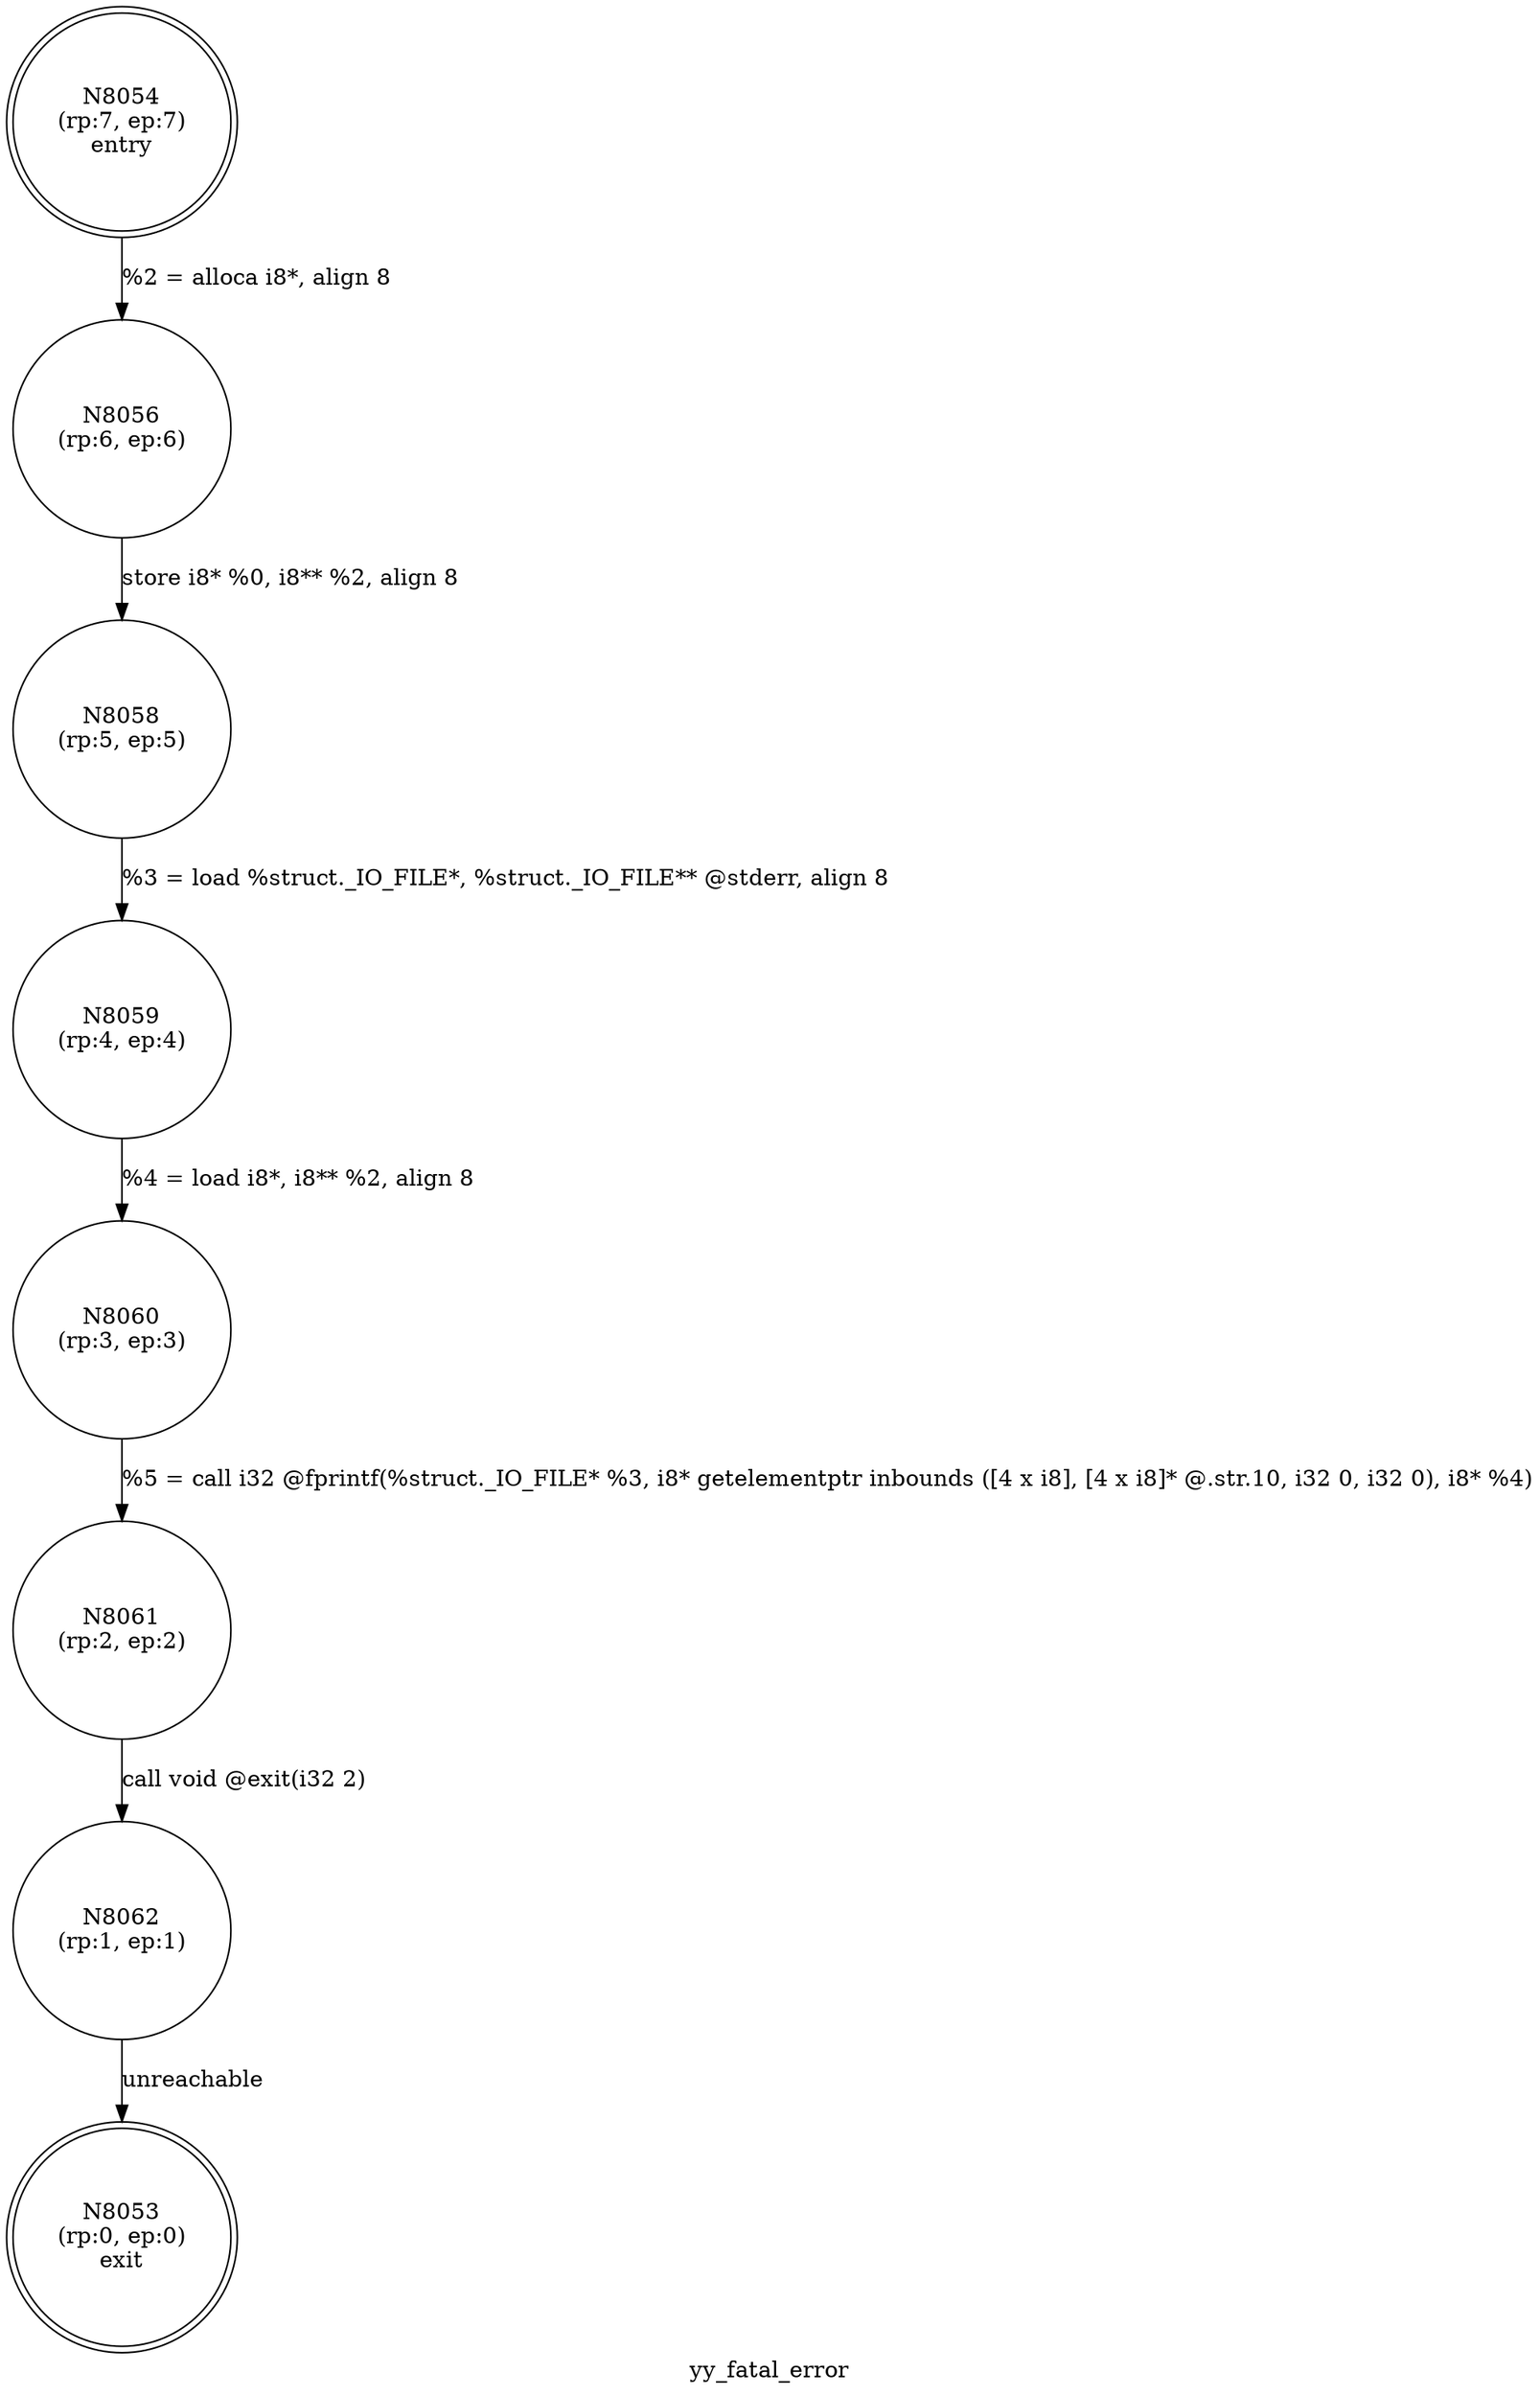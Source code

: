 digraph yy_fatal_error {
label="yy_fatal_error"
8053 [label="N8053\n(rp:0, ep:0)\nexit", shape="doublecircle"]
8054 [label="N8054\n(rp:7, ep:7)\nentry", shape="doublecircle"]
8054 -> 8056 [label="%2 = alloca i8*, align 8"]
8056 [label="N8056\n(rp:6, ep:6)", shape="circle"]
8056 -> 8058 [label="store i8* %0, i8** %2, align 8"]
8058 [label="N8058\n(rp:5, ep:5)", shape="circle"]
8058 -> 8059 [label="%3 = load %struct._IO_FILE*, %struct._IO_FILE** @stderr, align 8"]
8059 [label="N8059\n(rp:4, ep:4)", shape="circle"]
8059 -> 8060 [label="%4 = load i8*, i8** %2, align 8"]
8060 [label="N8060\n(rp:3, ep:3)", shape="circle"]
8060 -> 8061 [label="%5 = call i32 @fprintf(%struct._IO_FILE* %3, i8* getelementptr inbounds ([4 x i8], [4 x i8]* @.str.10, i32 0, i32 0), i8* %4)"]
8061 [label="N8061\n(rp:2, ep:2)", shape="circle"]
8061 -> 8062 [label="call void @exit(i32 2)"]
8062 [label="N8062\n(rp:1, ep:1)", shape="circle"]
8062 -> 8053 [label="unreachable"]
}
